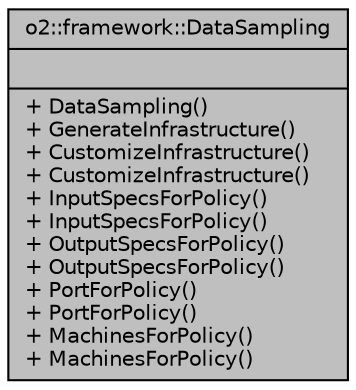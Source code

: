 digraph "o2::framework::DataSampling"
{
 // INTERACTIVE_SVG=YES
  bgcolor="transparent";
  edge [fontname="Helvetica",fontsize="10",labelfontname="Helvetica",labelfontsize="10"];
  node [fontname="Helvetica",fontsize="10",shape=record];
  Node1 [label="{o2::framework::DataSampling\n||+ DataSampling()\l+ GenerateInfrastructure()\l+ CustomizeInfrastructure()\l+ CustomizeInfrastructure()\l+ InputSpecsForPolicy()\l+ InputSpecsForPolicy()\l+ OutputSpecsForPolicy()\l+ OutputSpecsForPolicy()\l+ PortForPolicy()\l+ PortForPolicy()\l+ MachinesForPolicy()\l+ MachinesForPolicy()\l}",height=0.2,width=0.4,color="black", fillcolor="grey75", style="filled", fontcolor="black"];
}
